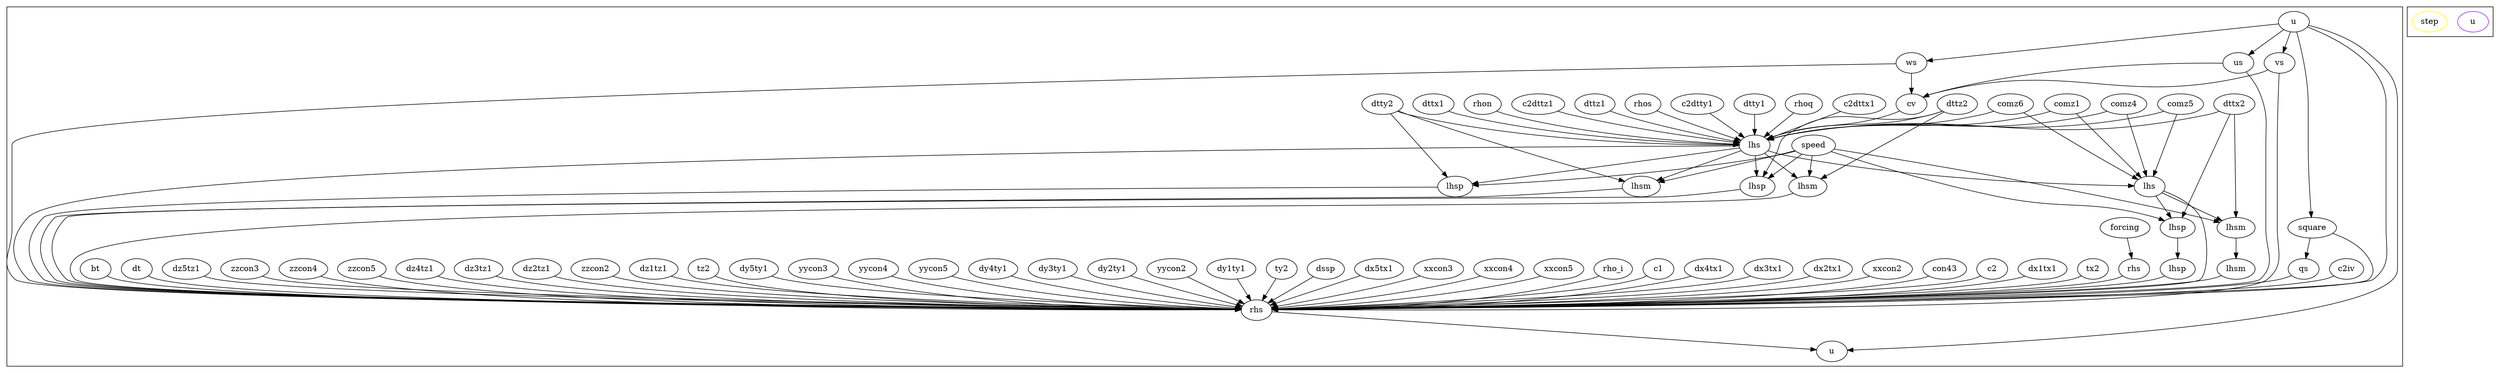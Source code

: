 strict digraph {
subgraph cluster_0{
us53_0[label=us];
u53_0[label=u];
u53_0->us53_0;

vs54_0[label=vs];
u53_0[label=u];
u53_0->vs54_0;

ws55_0[label=ws];
u53_0[label=u];
u53_0->ws55_0;

square56_0[label=square];
u53_0[label=u];
u53_0[label=u];
u53_0[label=u];
u53_0[label=u];
u53_0[label=u];
u53_0[label=u];
u53_0->square56_0;

u53_0->square56_0;

u53_0->square56_0;

u53_0->square56_0;

u53_0->square56_0;

u53_0->square56_0;

qs60_0[label=qs];
square56_0->qs60_0;

u53_0[label=u];
u53_0->us53_0;

u53_0[label=u];
u53_0->vs54_0;

u53_0[label=u];
u53_0->ws55_0;

square56_0[label=square];
u53_0[label=u];
u53_0[label=u];
u53_0[label=u];
u53_0[label=u];
u53_0[label=u];
u53_0[label=u];
u53_0->square56_0;

u53_0->square56_0;

u53_0->square56_0;

u53_0->square56_0;

u53_0->square56_0;

u53_0->square56_0;

square56_0->qs60_0;

u53_0[label=u];
u53_0->us53_0;

u53_0[label=u];
u53_0->vs54_0;

u53_0[label=u];
u53_0->ws55_0;

square56_0[label=square];
u53_0[label=u];
u53_0[label=u];
u53_0[label=u];
u53_0[label=u];
u53_0[label=u];
u53_0[label=u];
u53_0->square56_0;

u53_0->square56_0;

u53_0->square56_0;

u53_0->square56_0;

u53_0->square56_0;

u53_0->square56_0;

square56_0->qs60_0;

u53_0[label=u];
u53_0->us53_0;

u53_0[label=u];
u53_0->vs54_0;

u53_0[label=u];
u53_0->ws55_0;

square56_0[label=square];
u53_0[label=u];
u53_0[label=u];
u53_0[label=u];
u53_0[label=u];
u53_0[label=u];
u53_0[label=u];
u53_0->square56_0;

u53_0->square56_0;

u53_0->square56_0;

u53_0->square56_0;

u53_0->square56_0;

u53_0->square56_0;

square56_0->qs60_0;

u53_0[label=u];
u53_0->us53_0;

u53_0[label=u];
u53_0->vs54_0;

u53_0[label=u];
u53_0->ws55_0;

square56_0[label=square];
u53_0[label=u];
u53_0[label=u];
u53_0[label=u];
u53_0[label=u];
u53_0[label=u];
u53_0[label=u];
u53_0->square56_0;

u53_0->square56_0;

u53_0->square56_0;

u53_0->square56_0;

u53_0->square56_0;

u53_0->square56_0;

square56_0->qs60_0;

u53_0[label=u];
u53_0->us53_0;

u53_0[label=u];
u53_0->vs54_0;

u53_0[label=u];
u53_0->ws55_0;

square56_0[label=square];
u53_0[label=u];
u53_0[label=u];
u53_0[label=u];
u53_0[label=u];
u53_0[label=u];
u53_0[label=u];
u53_0->square56_0;

u53_0->square56_0;

u53_0->square56_0;

u53_0->square56_0;

u53_0->square56_0;

u53_0->square56_0;

square56_0->qs60_0;

u53_0[label=u];
u53_0->us53_0;

u53_0[label=u];
u53_0->vs54_0;

u53_0[label=u];
u53_0->ws55_0;

square56_0[label=square];
u53_0[label=u];
u53_0[label=u];
u53_0[label=u];
u53_0[label=u];
u53_0[label=u];
u53_0[label=u];
u53_0->square56_0;

u53_0->square56_0;

u53_0->square56_0;

u53_0->square56_0;

u53_0->square56_0;

u53_0->square56_0;

square56_0->qs60_0;

u53_0[label=u];
u53_0->us53_0;

u53_0[label=u];
u53_0->vs54_0;

u53_0[label=u];
u53_0->ws55_0;

square56_0[label=square];
u53_0[label=u];
u53_0[label=u];
u53_0[label=u];
u53_0[label=u];
u53_0[label=u];
u53_0[label=u];
u53_0->square56_0;

u53_0->square56_0;

u53_0->square56_0;

u53_0->square56_0;

u53_0->square56_0;

u53_0->square56_0;

square56_0->qs60_0;

u53_0[label=u];
u53_0->us53_0;

u53_0[label=u];
u53_0->vs54_0;

u53_0[label=u];
u53_0->ws55_0;

square56_0[label=square];
u53_0[label=u];
u53_0[label=u];
u53_0[label=u];
u53_0[label=u];
u53_0[label=u];
u53_0[label=u];
u53_0->square56_0;

u53_0->square56_0;

u53_0->square56_0;

u53_0->square56_0;

u53_0->square56_0;

u53_0->square56_0;

square56_0->qs60_0;

u53_0[label=u];
u53_0->us53_0;

u53_0[label=u];
u53_0->vs54_0;

u53_0[label=u];
u53_0->ws55_0;

square56_0[label=square];
u53_0[label=u];
u53_0[label=u];
u53_0[label=u];
u53_0[label=u];
u53_0[label=u];
u53_0[label=u];
u53_0->square56_0;

u53_0->square56_0;

u53_0->square56_0;

u53_0->square56_0;

u53_0->square56_0;

u53_0->square56_0;

square56_0->qs60_0;

u53_0[label=u];
u53_0->us53_0;

u53_0[label=u];
u53_0->vs54_0;

u53_0[label=u];
u53_0->ws55_0;

square56_0[label=square];
u53_0[label=u];
u53_0[label=u];
u53_0[label=u];
u53_0[label=u];
u53_0[label=u];
u53_0[label=u];
u53_0->square56_0;

u53_0->square56_0;

u53_0->square56_0;

u53_0->square56_0;

u53_0->square56_0;

u53_0->square56_0;

square56_0->qs60_0;

u53_0[label=u];
u53_0->us53_0;

u53_0[label=u];
u53_0->vs54_0;

u53_0[label=u];
u53_0->ws55_0;

square56_0[label=square];
u53_0[label=u];
u53_0[label=u];
u53_0[label=u];
u53_0[label=u];
u53_0[label=u];
u53_0[label=u];
u53_0->square56_0;

u53_0->square56_0;

u53_0->square56_0;

u53_0->square56_0;

u53_0->square56_0;

u53_0->square56_0;

square56_0->qs60_0;

u53_0[label=u];
u53_0->us53_0;

u53_0[label=u];
u53_0->vs54_0;

u53_0[label=u];
u53_0->ws55_0;

square56_0[label=square];
u53_0[label=u];
u53_0[label=u];
u53_0[label=u];
u53_0[label=u];
u53_0[label=u];
u53_0[label=u];
u53_0->square56_0;

u53_0->square56_0;

u53_0->square56_0;

u53_0->square56_0;

u53_0->square56_0;

u53_0->square56_0;

square56_0->qs60_0;

u53_0[label=u];
u53_0->us53_0;

u53_0[label=u];
u53_0->vs54_0;

u53_0[label=u];
u53_0->ws55_0;

square56_0[label=square];
u53_0[label=u];
u53_0[label=u];
u53_0[label=u];
u53_0[label=u];
u53_0[label=u];
u53_0[label=u];
u53_0->square56_0;

u53_0->square56_0;

u53_0->square56_0;

u53_0->square56_0;

u53_0->square56_0;

u53_0->square56_0;

square56_0->qs60_0;

u53_0[label=u];
u53_0->us53_0;

u53_0[label=u];
u53_0->vs54_0;

u53_0[label=u];
u53_0->ws55_0;

square56_0[label=square];
u53_0[label=u];
u53_0[label=u];
u53_0[label=u];
u53_0[label=u];
u53_0[label=u];
u53_0[label=u];
u53_0->square56_0;

u53_0->square56_0;

u53_0->square56_0;

u53_0->square56_0;

u53_0->square56_0;

u53_0->square56_0;

square56_0->qs60_0;

u53_0[label=u];
u53_0->us53_0;

u53_0[label=u];
u53_0->vs54_0;

u53_0[label=u];
u53_0->ws55_0;

square56_0[label=square];
u53_0[label=u];
u53_0[label=u];
u53_0[label=u];
u53_0[label=u];
u53_0[label=u];
u53_0[label=u];
u53_0->square56_0;

u53_0->square56_0;

u53_0->square56_0;

u53_0->square56_0;

u53_0->square56_0;

u53_0->square56_0;

square56_0->qs60_0;

u53_0[label=u];
u53_0->us53_0;

u53_0[label=u];
u53_0->vs54_0;

u53_0[label=u];
u53_0->ws55_0;

square56_0[label=square];
u53_0[label=u];
u53_0[label=u];
u53_0[label=u];
u53_0[label=u];
u53_0[label=u];
u53_0[label=u];
u53_0->square56_0;

u53_0->square56_0;

u53_0->square56_0;

u53_0->square56_0;

u53_0->square56_0;

u53_0->square56_0;

square56_0->qs60_0;

u53_0[label=u];
u53_0->us53_0;

u53_0[label=u];
u53_0->vs54_0;

u53_0[label=u];
u53_0->ws55_0;

square56_0[label=square];
u53_0[label=u];
u53_0[label=u];
u53_0[label=u];
u53_0[label=u];
u53_0[label=u];
u53_0[label=u];
u53_0->square56_0;

u53_0->square56_0;

u53_0->square56_0;

u53_0->square56_0;

u53_0->square56_0;

u53_0->square56_0;

square56_0->qs60_0;

u53_0[label=u];
u53_0->us53_0;

u53_0[label=u];
u53_0->vs54_0;

u53_0[label=u];
u53_0->ws55_0;

square56_0[label=square];
u53_0[label=u];
u53_0[label=u];
u53_0[label=u];
u53_0[label=u];
u53_0[label=u];
u53_0[label=u];
u53_0->square56_0;

u53_0->square56_0;

u53_0->square56_0;

u53_0->square56_0;

u53_0->square56_0;

u53_0->square56_0;

square56_0->qs60_0;

u53_0[label=u];
u53_0->us53_0;

u53_0[label=u];
u53_0->vs54_0;

u53_0[label=u];
u53_0->ws55_0;

square56_0[label=square];
u53_0[label=u];
u53_0[label=u];
u53_0[label=u];
u53_0[label=u];
u53_0[label=u];
u53_0[label=u];
u53_0->square56_0;

u53_0->square56_0;

u53_0->square56_0;

u53_0->square56_0;

u53_0->square56_0;

u53_0->square56_0;

square56_0->qs60_0;

u53_0[label=u];
u53_0->us53_0;

u53_0[label=u];
u53_0->vs54_0;

u53_0[label=u];
u53_0->ws55_0;

square56_0[label=square];
u53_0[label=u];
u53_0[label=u];
u53_0[label=u];
u53_0[label=u];
u53_0[label=u];
u53_0[label=u];
u53_0->square56_0;

u53_0->square56_0;

u53_0->square56_0;

u53_0->square56_0;

u53_0->square56_0;

u53_0->square56_0;

square56_0->qs60_0;

u53_0[label=u];
u53_0->us53_0;

u53_0[label=u];
u53_0->vs54_0;

u53_0[label=u];
u53_0->ws55_0;

square56_0[label=square];
u53_0[label=u];
u53_0[label=u];
u53_0[label=u];
u53_0[label=u];
u53_0[label=u];
u53_0[label=u];
u53_0->square56_0;

u53_0->square56_0;

u53_0->square56_0;

u53_0->square56_0;

u53_0->square56_0;

u53_0->square56_0;

square56_0->qs60_0;

u53_0[label=u];
u53_0->us53_0;

u53_0[label=u];
u53_0->vs54_0;

u53_0[label=u];
u53_0->ws55_0;

square56_0[label=square];
u53_0[label=u];
u53_0[label=u];
u53_0[label=u];
u53_0[label=u];
u53_0[label=u];
u53_0[label=u];
u53_0->square56_0;

u53_0->square56_0;

u53_0->square56_0;

u53_0->square56_0;

u53_0->square56_0;

u53_0->square56_0;

square56_0->qs60_0;

u53_0[label=u];
u53_0->us53_0;

u53_0[label=u];
u53_0->vs54_0;

u53_0[label=u];
u53_0->ws55_0;

square56_0[label=square];
u53_0[label=u];
u53_0[label=u];
u53_0[label=u];
u53_0[label=u];
u53_0[label=u];
u53_0[label=u];
u53_0->square56_0;

u53_0->square56_0;

u53_0->square56_0;

u53_0->square56_0;

u53_0->square56_0;

u53_0->square56_0;

square56_0->qs60_0;

u53_0[label=u];
u53_0->us53_0;

u53_0[label=u];
u53_0->vs54_0;

u53_0[label=u];
u53_0->ws55_0;

square56_0[label=square];
u53_0[label=u];
u53_0[label=u];
u53_0[label=u];
u53_0[label=u];
u53_0[label=u];
u53_0[label=u];
u53_0->square56_0;

u53_0->square56_0;

u53_0->square56_0;

u53_0->square56_0;

u53_0->square56_0;

u53_0->square56_0;

square56_0->qs60_0;

u53_0[label=u];
u53_0->us53_0;

u53_0[label=u];
u53_0->vs54_0;

u53_0[label=u];
u53_0->ws55_0;

square56_0[label=square];
u53_0[label=u];
u53_0[label=u];
u53_0[label=u];
u53_0[label=u];
u53_0[label=u];
u53_0[label=u];
u53_0->square56_0;

u53_0->square56_0;

u53_0->square56_0;

u53_0->square56_0;

u53_0->square56_0;

u53_0->square56_0;

square56_0->qs60_0;

u53_0[label=u];
u53_0->us53_0;

u53_0[label=u];
u53_0->vs54_0;

u53_0[label=u];
u53_0->ws55_0;

square56_0[label=square];
u53_0[label=u];
u53_0[label=u];
u53_0[label=u];
u53_0[label=u];
u53_0[label=u];
u53_0[label=u];
u53_0->square56_0;

u53_0->square56_0;

u53_0->square56_0;

u53_0->square56_0;

u53_0->square56_0;

u53_0->square56_0;

square56_0->qs60_0;

rhs79_0[label=rhs];
forcing79_0[label=forcing];
forcing79_0->rhs79_0;

forcing79_0[label=forcing];
forcing79_0->rhs79_0;

forcing79_0[label=forcing];
forcing79_0->rhs79_0;

forcing79_0[label=forcing];
forcing79_0->rhs79_0;

forcing79_0[label=forcing];
forcing79_0->rhs79_0;

forcing79_0[label=forcing];
forcing79_0->rhs79_0;

forcing79_0[label=forcing];
forcing79_0->rhs79_0;

forcing79_0[label=forcing];
forcing79_0->rhs79_0;

forcing79_0[label=forcing];
forcing79_0->rhs79_0;

forcing79_0[label=forcing];
forcing79_0->rhs79_0;

forcing79_0[label=forcing];
forcing79_0->rhs79_0;

forcing79_0[label=forcing];
forcing79_0->rhs79_0;

forcing79_0[label=forcing];
forcing79_0->rhs79_0;

forcing79_0[label=forcing];
forcing79_0->rhs79_0;

forcing79_0[label=forcing];
forcing79_0->rhs79_0;

forcing79_0[label=forcing];
forcing79_0->rhs79_0;

forcing79_0[label=forcing];
forcing79_0->rhs79_0;

forcing79_0[label=forcing];
forcing79_0->rhs79_0;

forcing79_0[label=forcing];
forcing79_0->rhs79_0;

forcing79_0[label=forcing];
forcing79_0->rhs79_0;

forcing79_0[label=forcing];
forcing79_0->rhs79_0;

forcing79_0[label=forcing];
forcing79_0->rhs79_0;

forcing79_0[label=forcing];
forcing79_0->rhs79_0;

forcing79_0[label=forcing];
forcing79_0->rhs79_0;

forcing79_0[label=forcing];
forcing79_0->rhs79_0;

forcing79_0[label=forcing];
forcing79_0->rhs79_0;

forcing79_0[label=forcing];
forcing79_0->rhs79_0;

forcing79_0[label=forcing];
forcing79_0->rhs79_0;

forcing79_0[label=forcing];
forcing79_0->rhs79_0;

forcing79_0[label=forcing];
forcing79_0->rhs79_0;

forcing79_0[label=forcing];
forcing79_0->rhs79_0;

forcing79_0[label=forcing];
forcing79_0->rhs79_0;

forcing79_0[label=forcing];
forcing79_0->rhs79_0;

forcing79_0[label=forcing];
forcing79_0->rhs79_0;

forcing79_0[label=forcing];
forcing79_0->rhs79_0;

forcing79_0[label=forcing];
forcing79_0->rhs79_0;

forcing79_0[label=forcing];
forcing79_0->rhs79_0;

forcing79_0[label=forcing];
forcing79_0->rhs79_0;

forcing79_0[label=forcing];
forcing79_0->rhs79_0;

forcing79_0[label=forcing];
forcing79_0->rhs79_0;

forcing79_0[label=forcing];
forcing79_0->rhs79_0;

forcing79_0[label=forcing];
forcing79_0->rhs79_0;

forcing79_0[label=forcing];
forcing79_0->rhs79_0;

forcing79_0[label=forcing];
forcing79_0->rhs79_0;

forcing79_0[label=forcing];
forcing79_0->rhs79_0;

forcing79_0[label=forcing];
forcing79_0->rhs79_0;

forcing79_0[label=forcing];
forcing79_0->rhs79_0;

forcing79_0[label=forcing];
forcing79_0->rhs79_0;

forcing79_0[label=forcing];
forcing79_0->rhs79_0;

forcing79_0[label=forcing];
forcing79_0->rhs79_0;

forcing79_0[label=forcing];
forcing79_0->rhs79_0;

forcing79_0[label=forcing];
forcing79_0->rhs79_0;

forcing79_0[label=forcing];
forcing79_0->rhs79_0;

forcing79_0[label=forcing];
forcing79_0->rhs79_0;

forcing79_0[label=forcing];
forcing79_0->rhs79_0;

forcing79_0[label=forcing];
forcing79_0->rhs79_0;

forcing79_0[label=forcing];
forcing79_0->rhs79_0;

forcing79_0[label=forcing];
forcing79_0->rhs79_0;

forcing79_0[label=forcing];
forcing79_0->rhs79_0;

forcing79_0[label=forcing];
forcing79_0->rhs79_0;

forcing79_0[label=forcing];
forcing79_0->rhs79_0;

forcing79_0[label=forcing];
forcing79_0->rhs79_0;

forcing79_0[label=forcing];
forcing79_0->rhs79_0;

forcing79_0[label=forcing];
forcing79_0->rhs79_0;

forcing79_0[label=forcing];
forcing79_0->rhs79_0;

forcing79_0[label=forcing];
forcing79_0->rhs79_0;

forcing79_0[label=forcing];
forcing79_0->rhs79_0;

forcing79_0[label=forcing];
forcing79_0->rhs79_0;

forcing79_0[label=forcing];
forcing79_0->rhs79_0;

forcing79_0[label=forcing];
forcing79_0->rhs79_0;

forcing79_0[label=forcing];
forcing79_0->rhs79_0;

forcing79_0[label=forcing];
forcing79_0->rhs79_0;

forcing79_0[label=forcing];
forcing79_0->rhs79_0;

forcing79_0[label=forcing];
forcing79_0->rhs79_0;

forcing79_0[label=forcing];
forcing79_0->rhs79_0;

forcing79_0[label=forcing];
forcing79_0->rhs79_0;

forcing79_0[label=forcing];
forcing79_0->rhs79_0;

forcing79_0[label=forcing];
forcing79_0->rhs79_0;

forcing79_0[label=forcing];
forcing79_0->rhs79_0;

forcing79_0[label=forcing];
forcing79_0->rhs79_0;

forcing79_0[label=forcing];
forcing79_0->rhs79_0;

forcing79_0[label=forcing];
forcing79_0->rhs79_0;

forcing79_0[label=forcing];
forcing79_0->rhs79_0;

forcing79_0[label=forcing];
forcing79_0->rhs79_0;

forcing79_0[label=forcing];
forcing79_0->rhs79_0;

forcing79_0[label=forcing];
forcing79_0->rhs79_0;

forcing79_0[label=forcing];
forcing79_0->rhs79_0;

forcing79_0[label=forcing];
forcing79_0->rhs79_0;

forcing79_0[label=forcing];
forcing79_0->rhs79_0;

forcing79_0[label=forcing];
forcing79_0->rhs79_0;

forcing79_0[label=forcing];
forcing79_0->rhs79_0;

forcing79_0[label=forcing];
forcing79_0->rhs79_0;

forcing79_0[label=forcing];
forcing79_0->rhs79_0;

forcing79_0[label=forcing];
forcing79_0->rhs79_0;

forcing79_0[label=forcing];
forcing79_0->rhs79_0;

forcing79_0[label=forcing];
forcing79_0->rhs79_0;

forcing79_0[label=forcing];
forcing79_0->rhs79_0;

forcing79_0[label=forcing];
forcing79_0->rhs79_0;

forcing79_0[label=forcing];
forcing79_0->rhs79_0;

forcing79_0[label=forcing];
forcing79_0->rhs79_0;

forcing79_0[label=forcing];
forcing79_0->rhs79_0;

forcing79_0[label=forcing];
forcing79_0->rhs79_0;

forcing79_0[label=forcing];
forcing79_0->rhs79_0;

forcing79_0[label=forcing];
forcing79_0->rhs79_0;

forcing79_0[label=forcing];
forcing79_0->rhs79_0;

forcing79_0[label=forcing];
forcing79_0->rhs79_0;

forcing79_0[label=forcing];
forcing79_0->rhs79_0;

forcing79_0[label=forcing];
forcing79_0->rhs79_0;

forcing79_0[label=forcing];
forcing79_0->rhs79_0;

forcing79_0[label=forcing];
forcing79_0->rhs79_0;

forcing79_0[label=forcing];
forcing79_0->rhs79_0;

forcing79_0[label=forcing];
forcing79_0->rhs79_0;

forcing79_0[label=forcing];
forcing79_0->rhs79_0;

forcing79_0[label=forcing];
forcing79_0->rhs79_0;

forcing79_0[label=forcing];
forcing79_0->rhs79_0;

forcing79_0[label=forcing];
forcing79_0->rhs79_0;

forcing79_0[label=forcing];
forcing79_0->rhs79_0;

forcing79_0[label=forcing];
forcing79_0->rhs79_0;

forcing79_0[label=forcing];
forcing79_0->rhs79_0;

forcing79_0[label=forcing];
forcing79_0->rhs79_0;

forcing79_0[label=forcing];
forcing79_0->rhs79_0;

forcing79_0[label=forcing];
forcing79_0->rhs79_0;

forcing79_0[label=forcing];
forcing79_0->rhs79_0;

forcing79_0[label=forcing];
forcing79_0->rhs79_0;

forcing79_0[label=forcing];
forcing79_0->rhs79_0;

forcing79_0[label=forcing];
forcing79_0->rhs79_0;

forcing79_0[label=forcing];
forcing79_0->rhs79_0;

forcing79_0[label=forcing];
forcing79_0->rhs79_0;

forcing79_0[label=forcing];
forcing79_0->rhs79_0;

forcing79_0[label=forcing];
forcing79_0->rhs79_0;

forcing79_0[label=forcing];
forcing79_0->rhs79_0;

forcing79_0[label=forcing];
forcing79_0->rhs79_0;

forcing79_0[label=forcing];
forcing79_0->rhs79_0;

forcing79_0[label=forcing];
forcing79_0->rhs79_0;

forcing79_0[label=forcing];
forcing79_0->rhs79_0;

rhs79_0[label=rhs];
rhs96_0[label=rhs];
u53_0[label=u];
u53_0[label=u];
tx296_0[label=tx2];
u53_0[label=u];
u53_0[label=u];
u53_0[label=u];
dx1tx196_0[label=dx1tx1];
u53_0->rhs96_0;

u53_0->rhs96_0;

tx296_0->rhs96_0;

u53_0->rhs96_0;

u53_0->rhs96_0;

u53_0->rhs96_0;

dx1tx196_0->rhs96_0;

rhs79_0->rhs96_0;

u53_0[label=u];
u53_0[label=u];
c2100_0[label=c2];
u53_0[label=u];
u53_0[label=u];
tx296_0[label=tx2];
con43100_0[label=con43];
xxcon2100_0[label=xxcon2];
u53_0[label=u];
u53_0[label=u];
u53_0[label=u];
dx2tx1100_0[label=dx2tx1];
square56_0->rhs96_0;

u53_0->rhs96_0;

u53_0->rhs96_0;

square56_0->rhs96_0;

c2100_0->rhs96_0;

u53_0->rhs96_0;

u53_0->rhs96_0;

tx296_0->rhs96_0;

con43100_0->rhs96_0;

xxcon2100_0->rhs96_0;

u53_0->rhs96_0;

u53_0->rhs96_0;

u53_0->rhs96_0;

dx2tx1100_0->rhs96_0;

u53_0[label=u];
u53_0[label=u];
tx296_0[label=tx2];
xxcon2100_0[label=xxcon2];
u53_0[label=u];
u53_0[label=u];
u53_0[label=u];
dx3tx1107_0[label=dx3tx1];
u53_0->rhs96_0;

u53_0->rhs96_0;

tx296_0->rhs96_0;

vs54_0->rhs96_0;

vs54_0->rhs96_0;

vs54_0->rhs96_0;

xxcon2100_0->rhs96_0;

u53_0->rhs96_0;

u53_0->rhs96_0;

u53_0->rhs96_0;

dx3tx1107_0->rhs96_0;

u53_0[label=u];
u53_0[label=u];
tx296_0[label=tx2];
xxcon2100_0[label=xxcon2];
u53_0[label=u];
u53_0[label=u];
u53_0[label=u];
dx4tx1112_0[label=dx4tx1];
u53_0->rhs96_0;

u53_0->rhs96_0;

tx296_0->rhs96_0;

ws55_0->rhs96_0;

ws55_0->rhs96_0;

ws55_0->rhs96_0;

xxcon2100_0->rhs96_0;

u53_0->rhs96_0;

u53_0->rhs96_0;

u53_0->rhs96_0;

dx4tx1112_0->rhs96_0;

c2100_0[label=c2];
u53_0[label=u];
c1117_0[label=c1];
c2100_0[label=c2];
u53_0[label=u];
c1117_0[label=c1];
tx296_0[label=tx2];
rho_i117_0[label=rho_i];
u53_0[label=u];
u53_0[label=u];
rho_i117_0[label=rho_i];
rho_i117_0[label=rho_i];
u53_0[label=u];
xxcon5117_0[label=xxcon5];
xxcon4117_0[label=xxcon4];
xxcon3117_0[label=xxcon3];
u53_0[label=u];
u53_0[label=u];
u53_0[label=u];
dx5tx1117_0[label=dx5tx1];
square56_0->rhs96_0;

c2100_0->rhs96_0;

u53_0->rhs96_0;

c1117_0->rhs96_0;

square56_0->rhs96_0;

c2100_0->rhs96_0;

u53_0->rhs96_0;

c1117_0->rhs96_0;

tx296_0->rhs96_0;

rho_i117_0->rhs96_0;

u53_0->rhs96_0;

u53_0->rhs96_0;

rho_i117_0->rhs96_0;

rho_i117_0->rhs96_0;

u53_0->rhs96_0;

xxcon5117_0->rhs96_0;

xxcon4117_0->rhs96_0;

qs60_0->rhs96_0;

qs60_0->rhs96_0;

qs60_0->rhs96_0;

xxcon3117_0->rhs96_0;

u53_0->rhs96_0;

u53_0->rhs96_0;

u53_0->rhs96_0;

dx5tx1117_0->rhs96_0;

u53_0[label=u];
u53_0[label=u];
u53_0[label=u];
dssp135_0[label=dssp];
u53_0->rhs96_0;

u53_0->rhs96_0;

u53_0->rhs96_0;

dssp135_0->rhs96_0;

u53_0[label=u];
u53_0[label=u];
u53_0[label=u];
dssp135_0[label=dssp];
u53_0->rhs96_0;

u53_0->rhs96_0;

u53_0->rhs96_0;

dssp135_0->rhs96_0;

u53_0[label=u];
u53_0[label=u];
u53_0[label=u];
dssp135_0[label=dssp];
u53_0->rhs96_0;

u53_0->rhs96_0;

u53_0->rhs96_0;

dssp135_0->rhs96_0;

u53_0[label=u];
u53_0[label=u];
u53_0[label=u];
dssp135_0[label=dssp];
u53_0->rhs96_0;

u53_0->rhs96_0;

u53_0->rhs96_0;

dssp135_0->rhs96_0;

u53_0[label=u];
u53_0[label=u];
u53_0[label=u];
dssp135_0[label=dssp];
u53_0->rhs96_0;

u53_0->rhs96_0;

u53_0->rhs96_0;

dssp135_0->rhs96_0;

u53_0[label=u];
u53_0[label=u];
u53_0[label=u];
u53_0[label=u];
dssp135_0[label=dssp];
u53_0->rhs96_0;

u53_0->rhs96_0;

u53_0->rhs96_0;

u53_0->rhs96_0;

dssp135_0->rhs96_0;

u53_0[label=u];
u53_0[label=u];
u53_0[label=u];
u53_0[label=u];
dssp135_0[label=dssp];
u53_0->rhs96_0;

u53_0->rhs96_0;

u53_0->rhs96_0;

u53_0->rhs96_0;

dssp135_0->rhs96_0;

u53_0[label=u];
u53_0[label=u];
u53_0[label=u];
u53_0[label=u];
dssp135_0[label=dssp];
u53_0->rhs96_0;

u53_0->rhs96_0;

u53_0->rhs96_0;

u53_0->rhs96_0;

dssp135_0->rhs96_0;

u53_0[label=u];
u53_0[label=u];
u53_0[label=u];
u53_0[label=u];
dssp135_0[label=dssp];
u53_0->rhs96_0;

u53_0->rhs96_0;

u53_0->rhs96_0;

u53_0->rhs96_0;

dssp135_0->rhs96_0;

u53_0[label=u];
u53_0[label=u];
u53_0[label=u];
u53_0[label=u];
dssp135_0[label=dssp];
u53_0->rhs96_0;

u53_0->rhs96_0;

u53_0->rhs96_0;

u53_0->rhs96_0;

dssp135_0->rhs96_0;

u53_0[label=u];
u53_0[label=u];
u53_0[label=u];
u53_0[label=u];
dssp135_0[label=dssp];
u53_0->rhs96_0;

u53_0->rhs96_0;

u53_0->rhs96_0;

u53_0->rhs96_0;

dssp135_0->rhs96_0;

u53_0[label=u];
u53_0[label=u];
u53_0[label=u];
u53_0[label=u];
dssp135_0[label=dssp];
u53_0->rhs96_0;

u53_0->rhs96_0;

u53_0->rhs96_0;

u53_0->rhs96_0;

dssp135_0->rhs96_0;

u53_0[label=u];
u53_0[label=u];
u53_0[label=u];
u53_0[label=u];
dssp135_0[label=dssp];
u53_0->rhs96_0;

u53_0->rhs96_0;

u53_0->rhs96_0;

u53_0->rhs96_0;

dssp135_0->rhs96_0;

u53_0[label=u];
u53_0[label=u];
u53_0[label=u];
u53_0[label=u];
dssp135_0[label=dssp];
u53_0->rhs96_0;

u53_0->rhs96_0;

u53_0->rhs96_0;

u53_0->rhs96_0;

dssp135_0->rhs96_0;

u53_0[label=u];
u53_0[label=u];
u53_0[label=u];
u53_0[label=u];
dssp135_0[label=dssp];
u53_0->rhs96_0;

u53_0->rhs96_0;

u53_0->rhs96_0;

u53_0->rhs96_0;

dssp135_0->rhs96_0;

u53_0[label=u];
u53_0[label=u];
u53_0[label=u];
dssp135_0[label=dssp];
u53_0->rhs96_0;

u53_0->rhs96_0;

u53_0->rhs96_0;

dssp135_0->rhs96_0;

u53_0[label=u];
u53_0[label=u];
u53_0[label=u];
dssp135_0[label=dssp];
u53_0->rhs96_0;

u53_0->rhs96_0;

u53_0->rhs96_0;

dssp135_0->rhs96_0;

u53_0[label=u];
u53_0[label=u];
u53_0[label=u];
dssp135_0[label=dssp];
u53_0->rhs96_0;

u53_0->rhs96_0;

u53_0->rhs96_0;

dssp135_0->rhs96_0;

u53_0[label=u];
u53_0[label=u];
u53_0[label=u];
dssp135_0[label=dssp];
u53_0->rhs96_0;

u53_0->rhs96_0;

u53_0->rhs96_0;

dssp135_0->rhs96_0;

u53_0[label=u];
u53_0[label=u];
u53_0[label=u];
dssp135_0[label=dssp];
u53_0->rhs96_0;

u53_0->rhs96_0;

u53_0->rhs96_0;

dssp135_0->rhs96_0;

u53_0[label=u];
u53_0[label=u];
ty2186_0[label=ty2];
u53_0[label=u];
u53_0[label=u];
u53_0[label=u];
dy1ty1186_0[label=dy1ty1];
u53_0->rhs96_0;

u53_0->rhs96_0;

ty2186_0->rhs96_0;

u53_0->rhs96_0;

u53_0->rhs96_0;

u53_0->rhs96_0;

dy1ty1186_0->rhs96_0;

u53_0[label=u];
u53_0[label=u];
ty2186_0[label=ty2];
yycon2190_0[label=yycon2];
u53_0[label=u];
u53_0[label=u];
u53_0[label=u];
dy2ty1190_0[label=dy2ty1];
u53_0->rhs96_0;

u53_0->rhs96_0;

ty2186_0->rhs96_0;

us53_0->rhs96_0;

us53_0->rhs96_0;

us53_0->rhs96_0;

yycon2190_0->rhs96_0;

u53_0->rhs96_0;

u53_0->rhs96_0;

u53_0->rhs96_0;

dy2ty1190_0->rhs96_0;

u53_0[label=u];
u53_0[label=u];
c2100_0[label=c2];
u53_0[label=u];
u53_0[label=u];
ty2186_0[label=ty2];
con43100_0[label=con43];
yycon2190_0[label=yycon2];
u53_0[label=u];
u53_0[label=u];
u53_0[label=u];
dy3ty1195_0[label=dy3ty1];
square56_0->rhs96_0;

u53_0->rhs96_0;

u53_0->rhs96_0;

square56_0->rhs96_0;

c2100_0->rhs96_0;

u53_0->rhs96_0;

u53_0->rhs96_0;

ty2186_0->rhs96_0;

con43100_0->rhs96_0;

yycon2190_0->rhs96_0;

u53_0->rhs96_0;

u53_0->rhs96_0;

u53_0->rhs96_0;

dy3ty1195_0->rhs96_0;

u53_0[label=u];
u53_0[label=u];
ty2186_0[label=ty2];
yycon2190_0[label=yycon2];
u53_0[label=u];
u53_0[label=u];
u53_0[label=u];
dy4ty1202_0[label=dy4ty1];
u53_0->rhs96_0;

u53_0->rhs96_0;

ty2186_0->rhs96_0;

ws55_0->rhs96_0;

ws55_0->rhs96_0;

ws55_0->rhs96_0;

yycon2190_0->rhs96_0;

u53_0->rhs96_0;

u53_0->rhs96_0;

u53_0->rhs96_0;

dy4ty1202_0->rhs96_0;

c2100_0[label=c2];
u53_0[label=u];
c1117_0[label=c1];
c2100_0[label=c2];
u53_0[label=u];
c1117_0[label=c1];
ty2186_0[label=ty2];
rho_i117_0[label=rho_i];
u53_0[label=u];
u53_0[label=u];
rho_i117_0[label=rho_i];
rho_i117_0[label=rho_i];
u53_0[label=u];
yycon5207_0[label=yycon5];
yycon4207_0[label=yycon4];
yycon3207_0[label=yycon3];
u53_0[label=u];
u53_0[label=u];
u53_0[label=u];
dy5ty1207_0[label=dy5ty1];
square56_0->rhs96_0;

c2100_0->rhs96_0;

u53_0->rhs96_0;

c1117_0->rhs96_0;

square56_0->rhs96_0;

c2100_0->rhs96_0;

u53_0->rhs96_0;

c1117_0->rhs96_0;

ty2186_0->rhs96_0;

rho_i117_0->rhs96_0;

u53_0->rhs96_0;

u53_0->rhs96_0;

rho_i117_0->rhs96_0;

rho_i117_0->rhs96_0;

u53_0->rhs96_0;

yycon5207_0->rhs96_0;

yycon4207_0->rhs96_0;

qs60_0->rhs96_0;

qs60_0->rhs96_0;

qs60_0->rhs96_0;

yycon3207_0->rhs96_0;

u53_0->rhs96_0;

u53_0->rhs96_0;

u53_0->rhs96_0;

dy5ty1207_0->rhs96_0;

u53_0[label=u];
u53_0[label=u];
u53_0[label=u];
dssp135_0[label=dssp];
u53_0->rhs96_0;

u53_0->rhs96_0;

u53_0->rhs96_0;

dssp135_0->rhs96_0;

u53_0[label=u];
u53_0[label=u];
u53_0[label=u];
dssp135_0[label=dssp];
u53_0->rhs96_0;

u53_0->rhs96_0;

u53_0->rhs96_0;

dssp135_0->rhs96_0;

u53_0[label=u];
u53_0[label=u];
u53_0[label=u];
dssp135_0[label=dssp];
u53_0->rhs96_0;

u53_0->rhs96_0;

u53_0->rhs96_0;

dssp135_0->rhs96_0;

u53_0[label=u];
u53_0[label=u];
u53_0[label=u];
dssp135_0[label=dssp];
u53_0->rhs96_0;

u53_0->rhs96_0;

u53_0->rhs96_0;

dssp135_0->rhs96_0;

u53_0[label=u];
u53_0[label=u];
u53_0[label=u];
dssp135_0[label=dssp];
u53_0->rhs96_0;

u53_0->rhs96_0;

u53_0->rhs96_0;

dssp135_0->rhs96_0;

u53_0[label=u];
u53_0[label=u];
u53_0[label=u];
u53_0[label=u];
dssp135_0[label=dssp];
u53_0->rhs96_0;

u53_0->rhs96_0;

u53_0->rhs96_0;

u53_0->rhs96_0;

dssp135_0->rhs96_0;

u53_0[label=u];
u53_0[label=u];
u53_0[label=u];
u53_0[label=u];
dssp135_0[label=dssp];
u53_0->rhs96_0;

u53_0->rhs96_0;

u53_0->rhs96_0;

u53_0->rhs96_0;

dssp135_0->rhs96_0;

u53_0[label=u];
u53_0[label=u];
u53_0[label=u];
u53_0[label=u];
dssp135_0[label=dssp];
u53_0->rhs96_0;

u53_0->rhs96_0;

u53_0->rhs96_0;

u53_0->rhs96_0;

dssp135_0->rhs96_0;

u53_0[label=u];
u53_0[label=u];
u53_0[label=u];
u53_0[label=u];
dssp135_0[label=dssp];
u53_0->rhs96_0;

u53_0->rhs96_0;

u53_0->rhs96_0;

u53_0->rhs96_0;

dssp135_0->rhs96_0;

u53_0[label=u];
u53_0[label=u];
u53_0[label=u];
u53_0[label=u];
dssp135_0[label=dssp];
u53_0->rhs96_0;

u53_0->rhs96_0;

u53_0->rhs96_0;

u53_0->rhs96_0;

dssp135_0->rhs96_0;

u53_0[label=u];
u53_0[label=u];
u53_0[label=u];
u53_0[label=u];
dssp135_0[label=dssp];
u53_0->rhs96_0;

u53_0->rhs96_0;

u53_0->rhs96_0;

u53_0->rhs96_0;

dssp135_0->rhs96_0;

u53_0[label=u];
u53_0[label=u];
u53_0[label=u];
u53_0[label=u];
dssp135_0[label=dssp];
u53_0->rhs96_0;

u53_0->rhs96_0;

u53_0->rhs96_0;

u53_0->rhs96_0;

dssp135_0->rhs96_0;

u53_0[label=u];
u53_0[label=u];
u53_0[label=u];
u53_0[label=u];
dssp135_0[label=dssp];
u53_0->rhs96_0;

u53_0->rhs96_0;

u53_0->rhs96_0;

u53_0->rhs96_0;

dssp135_0->rhs96_0;

u53_0[label=u];
u53_0[label=u];
u53_0[label=u];
u53_0[label=u];
dssp135_0[label=dssp];
u53_0->rhs96_0;

u53_0->rhs96_0;

u53_0->rhs96_0;

u53_0->rhs96_0;

dssp135_0->rhs96_0;

u53_0[label=u];
u53_0[label=u];
u53_0[label=u];
u53_0[label=u];
dssp135_0[label=dssp];
u53_0->rhs96_0;

u53_0->rhs96_0;

u53_0->rhs96_0;

u53_0->rhs96_0;

dssp135_0->rhs96_0;

u53_0[label=u];
u53_0[label=u];
u53_0[label=u];
dssp135_0[label=dssp];
u53_0->rhs96_0;

u53_0->rhs96_0;

u53_0->rhs96_0;

dssp135_0->rhs96_0;

u53_0[label=u];
u53_0[label=u];
u53_0[label=u];
dssp135_0[label=dssp];
u53_0->rhs96_0;

u53_0->rhs96_0;

u53_0->rhs96_0;

dssp135_0->rhs96_0;

u53_0[label=u];
u53_0[label=u];
u53_0[label=u];
dssp135_0[label=dssp];
u53_0->rhs96_0;

u53_0->rhs96_0;

u53_0->rhs96_0;

dssp135_0->rhs96_0;

u53_0[label=u];
u53_0[label=u];
u53_0[label=u];
dssp135_0[label=dssp];
u53_0->rhs96_0;

u53_0->rhs96_0;

u53_0->rhs96_0;

dssp135_0->rhs96_0;

u53_0[label=u];
u53_0[label=u];
u53_0[label=u];
dssp135_0[label=dssp];
u53_0->rhs96_0;

u53_0->rhs96_0;

u53_0->rhs96_0;

dssp135_0->rhs96_0;

u53_0[label=u];
u53_0[label=u];
tz2280_0[label=tz2];
u53_0[label=u];
u53_0[label=u];
u53_0[label=u];
dz1tz1280_0[label=dz1tz1];
u53_0->rhs96_0;

u53_0->rhs96_0;

tz2280_0->rhs96_0;

u53_0->rhs96_0;

u53_0->rhs96_0;

u53_0->rhs96_0;

dz1tz1280_0->rhs96_0;

u53_0[label=u];
u53_0[label=u];
tz2280_0[label=tz2];
zzcon2284_0[label=zzcon2];
u53_0[label=u];
u53_0[label=u];
u53_0[label=u];
dz2tz1284_0[label=dz2tz1];
u53_0->rhs96_0;

u53_0->rhs96_0;

tz2280_0->rhs96_0;

us53_0->rhs96_0;

us53_0->rhs96_0;

us53_0->rhs96_0;

zzcon2284_0->rhs96_0;

u53_0->rhs96_0;

u53_0->rhs96_0;

u53_0->rhs96_0;

dz2tz1284_0->rhs96_0;

u53_0[label=u];
u53_0[label=u];
tz2280_0[label=tz2];
zzcon2284_0[label=zzcon2];
u53_0[label=u];
u53_0[label=u];
u53_0[label=u];
dz3tz1289_0[label=dz3tz1];
u53_0->rhs96_0;

u53_0->rhs96_0;

tz2280_0->rhs96_0;

vs54_0->rhs96_0;

vs54_0->rhs96_0;

vs54_0->rhs96_0;

zzcon2284_0->rhs96_0;

u53_0->rhs96_0;

u53_0->rhs96_0;

u53_0->rhs96_0;

dz3tz1289_0->rhs96_0;

u53_0[label=u];
u53_0[label=u];
c2100_0[label=c2];
u53_0[label=u];
u53_0[label=u];
tz2280_0[label=tz2];
con43100_0[label=con43];
zzcon2284_0[label=zzcon2];
u53_0[label=u];
u53_0[label=u];
u53_0[label=u];
dz4tz1294_0[label=dz4tz1];
square56_0->rhs96_0;

u53_0->rhs96_0;

u53_0->rhs96_0;

square56_0->rhs96_0;

c2100_0->rhs96_0;

u53_0->rhs96_0;

u53_0->rhs96_0;

tz2280_0->rhs96_0;

con43100_0->rhs96_0;

zzcon2284_0->rhs96_0;

u53_0->rhs96_0;

u53_0->rhs96_0;

u53_0->rhs96_0;

dz4tz1294_0->rhs96_0;

c2100_0[label=c2];
u53_0[label=u];
c1117_0[label=c1];
c2100_0[label=c2];
u53_0[label=u];
c1117_0[label=c1];
tz2280_0[label=tz2];
rho_i117_0[label=rho_i];
u53_0[label=u];
u53_0[label=u];
rho_i117_0[label=rho_i];
rho_i117_0[label=rho_i];
u53_0[label=u];
zzcon5301_0[label=zzcon5];
zzcon4301_0[label=zzcon4];
zzcon3301_0[label=zzcon3];
u53_0[label=u];
u53_0[label=u];
u53_0[label=u];
dz5tz1301_0[label=dz5tz1];
square56_0->rhs96_0;

c2100_0->rhs96_0;

u53_0->rhs96_0;

c1117_0->rhs96_0;

square56_0->rhs96_0;

c2100_0->rhs96_0;

u53_0->rhs96_0;

c1117_0->rhs96_0;

tz2280_0->rhs96_0;

rho_i117_0->rhs96_0;

u53_0->rhs96_0;

u53_0->rhs96_0;

rho_i117_0->rhs96_0;

rho_i117_0->rhs96_0;

u53_0->rhs96_0;

zzcon5301_0->rhs96_0;

zzcon4301_0->rhs96_0;

qs60_0->rhs96_0;

qs60_0->rhs96_0;

qs60_0->rhs96_0;

zzcon3301_0->rhs96_0;

u53_0->rhs96_0;

u53_0->rhs96_0;

u53_0->rhs96_0;

dz5tz1301_0->rhs96_0;

u53_0[label=u];
u53_0[label=u];
u53_0[label=u];
dssp135_0[label=dssp];
u53_0->rhs96_0;

u53_0->rhs96_0;

u53_0->rhs96_0;

dssp135_0->rhs96_0;

u53_0[label=u];
u53_0[label=u];
u53_0[label=u];
dssp135_0[label=dssp];
u53_0->rhs96_0;

u53_0->rhs96_0;

u53_0->rhs96_0;

dssp135_0->rhs96_0;

u53_0[label=u];
u53_0[label=u];
u53_0[label=u];
dssp135_0[label=dssp];
u53_0->rhs96_0;

u53_0->rhs96_0;

u53_0->rhs96_0;

dssp135_0->rhs96_0;

u53_0[label=u];
u53_0[label=u];
u53_0[label=u];
dssp135_0[label=dssp];
u53_0->rhs96_0;

u53_0->rhs96_0;

u53_0->rhs96_0;

dssp135_0->rhs96_0;

u53_0[label=u];
u53_0[label=u];
u53_0[label=u];
dssp135_0[label=dssp];
u53_0->rhs96_0;

u53_0->rhs96_0;

u53_0->rhs96_0;

dssp135_0->rhs96_0;

u53_0[label=u];
u53_0[label=u];
u53_0[label=u];
u53_0[label=u];
dssp135_0[label=dssp];
u53_0->rhs96_0;

u53_0->rhs96_0;

u53_0->rhs96_0;

u53_0->rhs96_0;

dssp135_0->rhs96_0;

u53_0[label=u];
u53_0[label=u];
u53_0[label=u];
u53_0[label=u];
dssp135_0[label=dssp];
u53_0->rhs96_0;

u53_0->rhs96_0;

u53_0->rhs96_0;

u53_0->rhs96_0;

dssp135_0->rhs96_0;

u53_0[label=u];
u53_0[label=u];
u53_0[label=u];
u53_0[label=u];
dssp135_0[label=dssp];
u53_0->rhs96_0;

u53_0->rhs96_0;

u53_0->rhs96_0;

u53_0->rhs96_0;

dssp135_0->rhs96_0;

u53_0[label=u];
u53_0[label=u];
u53_0[label=u];
u53_0[label=u];
dssp135_0[label=dssp];
u53_0->rhs96_0;

u53_0->rhs96_0;

u53_0->rhs96_0;

u53_0->rhs96_0;

dssp135_0->rhs96_0;

u53_0[label=u];
u53_0[label=u];
u53_0[label=u];
u53_0[label=u];
dssp135_0[label=dssp];
u53_0->rhs96_0;

u53_0->rhs96_0;

u53_0->rhs96_0;

u53_0->rhs96_0;

dssp135_0->rhs96_0;

u53_0[label=u];
u53_0[label=u];
u53_0[label=u];
u53_0[label=u];
dssp135_0[label=dssp];
u53_0->rhs96_0;

u53_0->rhs96_0;

u53_0->rhs96_0;

u53_0->rhs96_0;

dssp135_0->rhs96_0;

u53_0[label=u];
u53_0[label=u];
u53_0[label=u];
u53_0[label=u];
dssp135_0[label=dssp];
u53_0->rhs96_0;

u53_0->rhs96_0;

u53_0->rhs96_0;

u53_0->rhs96_0;

dssp135_0->rhs96_0;

u53_0[label=u];
u53_0[label=u];
u53_0[label=u];
u53_0[label=u];
dssp135_0[label=dssp];
u53_0->rhs96_0;

u53_0->rhs96_0;

u53_0->rhs96_0;

u53_0->rhs96_0;

dssp135_0->rhs96_0;

u53_0[label=u];
u53_0[label=u];
u53_0[label=u];
u53_0[label=u];
dssp135_0[label=dssp];
u53_0->rhs96_0;

u53_0->rhs96_0;

u53_0->rhs96_0;

u53_0->rhs96_0;

dssp135_0->rhs96_0;

u53_0[label=u];
u53_0[label=u];
u53_0[label=u];
u53_0[label=u];
dssp135_0[label=dssp];
u53_0->rhs96_0;

u53_0->rhs96_0;

u53_0->rhs96_0;

u53_0->rhs96_0;

dssp135_0->rhs96_0;

u53_0[label=u];
u53_0[label=u];
u53_0[label=u];
dssp135_0[label=dssp];
u53_0->rhs96_0;

u53_0->rhs96_0;

u53_0->rhs96_0;

dssp135_0->rhs96_0;

u53_0[label=u];
u53_0[label=u];
u53_0[label=u];
dssp135_0[label=dssp];
u53_0->rhs96_0;

u53_0->rhs96_0;

u53_0->rhs96_0;

dssp135_0->rhs96_0;

u53_0[label=u];
u53_0[label=u];
u53_0[label=u];
dssp135_0[label=dssp];
u53_0->rhs96_0;

u53_0->rhs96_0;

u53_0->rhs96_0;

dssp135_0->rhs96_0;

u53_0[label=u];
u53_0[label=u];
u53_0[label=u];
dssp135_0[label=dssp];
u53_0->rhs96_0;

u53_0->rhs96_0;

u53_0->rhs96_0;

dssp135_0->rhs96_0;

u53_0[label=u];
u53_0[label=u];
u53_0[label=u];
dssp135_0[label=dssp];
u53_0->rhs96_0;

u53_0->rhs96_0;

u53_0->rhs96_0;

dssp135_0->rhs96_0;

dt377_0[label=dt];
dt377_0->rhs96_0;

dt377_0[label=dt];
dt377_0->rhs96_0;

dt377_0[label=dt];
dt377_0->rhs96_0;

dt377_0[label=dt];
dt377_0->rhs96_0;

dt377_0[label=dt];
dt377_0->rhs96_0;

cv61_0[label=cv];
us53_0->cv61_0;

us53_0->cv61_0;

us53_0->cv61_0;

lhs67_0[label=lhs];
rhon67_0[label=rhon];
dttx167_0[label=dttx1];
dttx267_0[label=dttx2];
rhon67_0->lhs67_0;

dttx167_0->lhs67_0;

dttx267_0->lhs67_0;

cv61_0->lhs67_0;

rhon67_0[label=rhon];
c2dttx168_0[label=c2dttx1];
rhon67_0->lhs67_0;

c2dttx168_0->lhs67_0;

rhon67_0[label=rhon];
dttx167_0[label=dttx1];
dttx267_0[label=dttx2];
rhon67_0->lhs67_0;

dttx167_0->lhs67_0;

cv61_0->lhs67_0;

dttx267_0->lhs67_0;

lhs67_0[label=lhs];
lhs79_0[label=lhs];
comz579_0[label=comz5];
comz579_0->lhs79_0;

lhs67_0->lhs79_0;

comz480_0[label=comz4];
comz480_0->lhs79_0;

comz181_0[label=comz1];
comz181_0->lhs79_0;

comz480_0[label=comz4];
comz480_0->lhs79_0;

comz684_0[label=comz6];
comz684_0->lhs79_0;

comz480_0[label=comz4];
comz480_0->lhs79_0;

comz181_0[label=comz1];
comz181_0->lhs79_0;

comz181_0[label=comz1];
comz181_0->lhs79_0;

comz480_0[label=comz4];
comz480_0->lhs79_0;

comz684_0[label=comz6];
comz684_0->lhs79_0;

comz480_0[label=comz4];
comz480_0->lhs79_0;

comz181_0[label=comz1];
comz181_0->lhs79_0;

comz480_0[label=comz4];
comz480_0->lhs79_0;

comz579_0[label=comz5];
comz579_0->lhs79_0;

lhsp117_0[label=lhsp];
lhs79_0->lhsp117_0;

speed118_0[label=speed];
dttx267_0[label=dttx2];
speed118_0->lhsp117_0;

dttx267_0->lhsp117_0;

lhs79_0->lhsp117_0;

lhs79_0->lhsp117_0;

speed118_0[label=speed];
dttx267_0[label=dttx2];
speed118_0->lhsp117_0;

dttx267_0->lhsp117_0;

lhs79_0->lhsp117_0;

lhs79_0->lhsp117_0;

lhsm122_0[label=lhsm];
lhs79_0->lhsm122_0;

speed118_0[label=speed];
dttx267_0[label=dttx2];
speed118_0->lhsm122_0;

dttx267_0->lhsm122_0;

lhs79_0->lhsm122_0;

lhs79_0->lhsm122_0;

speed118_0[label=speed];
dttx267_0[label=dttx2];
speed118_0->lhsm122_0;

dttx267_0->lhsm122_0;

lhs79_0->lhsm122_0;

lhs79_0->lhsm122_0;

lhs79_0->rhs96_0;

lhs79_0->rhs96_0;

lhs79_0->rhs96_0;

lhs79_0->rhs96_0;

lhs79_0->rhs96_0;

lhs79_0->rhs96_0;

lhs79_0->rhs96_0;

lhs79_0->rhs96_0;

lhs79_0->rhs96_0;

lhsp117_0[label=lhsp];
lhsp199_0[label=lhsp];
lhsp117_0->lhsp199_0;

lhsp199_0->rhs96_0;

lhsp199_0->rhs96_0;

lhsm122_0[label=lhsm];
lhsm211_0[label=lhsm];
lhsm122_0->lhsm211_0;

lhsm211_0->rhs96_0;

lhsm211_0->rhs96_0;

lhsp199_0->rhs96_0;

lhsm211_0->rhs96_0;

lhs79_0->rhs96_0;

lhs79_0->rhs96_0;

lhs79_0->rhs96_0;

lhsp199_0->rhs96_0;

lhsm211_0->rhs96_0;

lhs79_0->rhs96_0;

lhs79_0->rhs96_0;

lhs79_0->rhs96_0;

lhs79_0->rhs96_0;

lhs79_0->rhs96_0;

lhs79_0->rhs96_0;

lhsp199_0->rhs96_0;

lhsp199_0->rhs96_0;

lhsm211_0->rhs96_0;

lhsm211_0->rhs96_0;

bt59_0[label=bt];
bt59_0->rhs96_0;

cv61_0[label=cv];
vs54_0->cv61_0;

vs54_0->cv61_0;

vs54_0->cv61_0;

lhs67_0[label=lhs];
rhoq67_0[label=rhoq];
dtty167_0[label=dtty1];
dtty267_0[label=dtty2];
rhoq67_0->lhs67_0;

dtty167_0->lhs67_0;

dtty267_0->lhs67_0;

cv61_0->lhs67_0;

rhoq67_0[label=rhoq];
c2dtty168_0[label=c2dtty1];
rhoq67_0->lhs67_0;

c2dtty168_0->lhs67_0;

rhoq67_0[label=rhoq];
dtty167_0[label=dtty1];
dtty267_0[label=dtty2];
rhoq67_0->lhs67_0;

dtty167_0->lhs67_0;

cv61_0->lhs67_0;

dtty267_0->lhs67_0;

comz579_0[label=comz5];
comz579_0->lhs67_0;

comz480_0[label=comz4];
comz480_0->lhs67_0;

comz181_0[label=comz1];
comz181_0->lhs67_0;

comz480_0[label=comz4];
comz480_0->lhs67_0;

comz684_0[label=comz6];
comz684_0->lhs67_0;

comz480_0[label=comz4];
comz480_0->lhs67_0;

comz181_0[label=comz1];
comz181_0->lhs67_0;

comz181_0[label=comz1];
comz181_0->lhs67_0;

comz480_0[label=comz4];
comz480_0->lhs67_0;

comz684_0[label=comz6];
comz684_0->lhs67_0;

comz480_0[label=comz4];
comz480_0->lhs67_0;

comz181_0[label=comz1];
comz181_0->lhs67_0;

comz480_0[label=comz4];
comz480_0->lhs67_0;

comz579_0[label=comz5];
comz579_0->lhs67_0;

lhsp116_0[label=lhsp];
lhs67_0->lhsp116_0;

speed118_0[label=speed];
dtty267_0[label=dtty2];
speed118_0->lhsp116_0;

dtty267_0->lhsp116_0;

lhs67_0->lhsp116_0;

lhs67_0->lhsp116_0;

speed118_0[label=speed];
dtty267_0[label=dtty2];
speed118_0->lhsp116_0;

dtty267_0->lhsp116_0;

lhs67_0->lhsp116_0;

lhs67_0->lhsp116_0;

lhsm121_0[label=lhsm];
lhs67_0->lhsm121_0;

speed118_0[label=speed];
dtty267_0[label=dtty2];
speed118_0->lhsm121_0;

dtty267_0->lhsm121_0;

lhs67_0->lhsm121_0;

lhs67_0->lhsm121_0;

speed118_0[label=speed];
dtty267_0[label=dtty2];
speed118_0->lhsm121_0;

dtty267_0->lhsm121_0;

lhs67_0->lhsm121_0;

lhs67_0->lhsm121_0;

lhs67_0->rhs96_0;

lhs67_0->rhs96_0;

lhs67_0->rhs96_0;

lhs67_0->rhs96_0;

lhs67_0->rhs96_0;

lhs67_0->rhs96_0;

lhs67_0->rhs96_0;

lhs67_0->rhs96_0;

lhs67_0->rhs96_0;

lhsp116_0->rhs96_0;

lhsp116_0->rhs96_0;

lhsm121_0->rhs96_0;

lhsm121_0->rhs96_0;

lhsp116_0->rhs96_0;

lhsm121_0->rhs96_0;

lhs67_0->rhs96_0;

lhs67_0->rhs96_0;

lhs67_0->rhs96_0;

lhsp116_0->rhs96_0;

lhsm121_0->rhs96_0;

lhs67_0->rhs96_0;

lhs67_0->rhs96_0;

lhs67_0->rhs96_0;

lhs67_0->rhs96_0;

lhs67_0->rhs96_0;

lhs67_0->rhs96_0;

lhsp116_0->rhs96_0;

lhsp116_0->rhs96_0;

lhsm121_0->rhs96_0;

lhsm121_0->rhs96_0;

bt59_0[label=bt];
bt59_0->rhs96_0;

cv61_0[label=cv];
ws55_0->cv61_0;

ws55_0->cv61_0;

ws55_0->cv61_0;

lhs67_0[label=lhs];
rhos67_0[label=rhos];
dttz167_0[label=dttz1];
dttz267_0[label=dttz2];
rhos67_0->lhs67_0;

dttz167_0->lhs67_0;

dttz267_0->lhs67_0;

cv61_0->lhs67_0;

rhos67_0[label=rhos];
c2dttz168_0[label=c2dttz1];
rhos67_0->lhs67_0;

c2dttz168_0->lhs67_0;

rhos67_0[label=rhos];
dttz167_0[label=dttz1];
dttz267_0[label=dttz2];
rhos67_0->lhs67_0;

dttz167_0->lhs67_0;

cv61_0->lhs67_0;

dttz267_0->lhs67_0;

comz579_0[label=comz5];
comz579_0->lhs67_0;

comz480_0[label=comz4];
comz480_0->lhs67_0;

comz181_0[label=comz1];
comz181_0->lhs67_0;

comz480_0[label=comz4];
comz480_0->lhs67_0;

comz684_0[label=comz6];
comz684_0->lhs67_0;

comz480_0[label=comz4];
comz480_0->lhs67_0;

comz181_0[label=comz1];
comz181_0->lhs67_0;

comz181_0[label=comz1];
comz181_0->lhs67_0;

comz480_0[label=comz4];
comz480_0->lhs67_0;

comz684_0[label=comz6];
comz684_0->lhs67_0;

comz480_0[label=comz4];
comz480_0->lhs67_0;

comz181_0[label=comz1];
comz181_0->lhs67_0;

comz480_0[label=comz4];
comz480_0->lhs67_0;

comz579_0[label=comz5];
comz579_0->lhs67_0;

lhsp118_0[label=lhsp];
lhs67_0->lhsp118_0;

speed118_0[label=speed];
dttz267_0[label=dttz2];
speed118_0->lhsp118_0;

dttz267_0->lhsp118_0;

lhs67_0->lhsp118_0;

lhs67_0->lhsp118_0;

speed118_0[label=speed];
dttz267_0[label=dttz2];
speed118_0->lhsp118_0;

dttz267_0->lhsp118_0;

lhs67_0->lhsp118_0;

lhs67_0->lhsp118_0;

lhsm123_0[label=lhsm];
lhs67_0->lhsm123_0;

speed118_0[label=speed];
dttz267_0[label=dttz2];
speed118_0->lhsm123_0;

dttz267_0->lhsm123_0;

lhs67_0->lhsm123_0;

lhs67_0->lhsm123_0;

speed118_0[label=speed];
dttz267_0[label=dttz2];
speed118_0->lhsm123_0;

dttz267_0->lhsm123_0;

lhs67_0->lhsm123_0;

lhs67_0->lhsm123_0;

lhs67_0->rhs96_0;

lhs67_0->rhs96_0;

lhs67_0->rhs96_0;

lhs67_0->rhs96_0;

lhs67_0->rhs96_0;

lhs67_0->rhs96_0;

lhs67_0->rhs96_0;

lhs67_0->rhs96_0;

lhs67_0->rhs96_0;

lhsp118_0->rhs96_0;

lhsp118_0->rhs96_0;

lhsm123_0->rhs96_0;

lhsm123_0->rhs96_0;

lhsp118_0->rhs96_0;

lhsm123_0->rhs96_0;

lhs67_0->rhs96_0;

lhs67_0->rhs96_0;

lhs67_0->rhs96_0;

lhsp118_0->rhs96_0;

lhsm123_0->rhs96_0;

lhs67_0->rhs96_0;

lhs67_0->rhs96_0;

lhs67_0->rhs96_0;

lhs67_0->rhs96_0;

lhs67_0->rhs96_0;

lhs67_0->rhs96_0;

lhsp118_0->rhs96_0;

lhsp118_0->rhs96_0;

lhsm123_0->rhs96_0;

lhsm123_0->rhs96_0;

c2iv73_0[label=c2iv];
c2iv73_0->rhs96_0;

qs60_0->rhs96_0;

u53_0[label=u];
u48_0[label=u];
rhs96_0->u48_0;

u53_0->u48_0;

rhs96_0->u48_0;

rhs96_0->u48_0;

rhs96_0->u48_0;

rhs96_0->u48_0;

}
subgraph cluster_end {
u[color=purple]
step[color=yellow]
}
}
